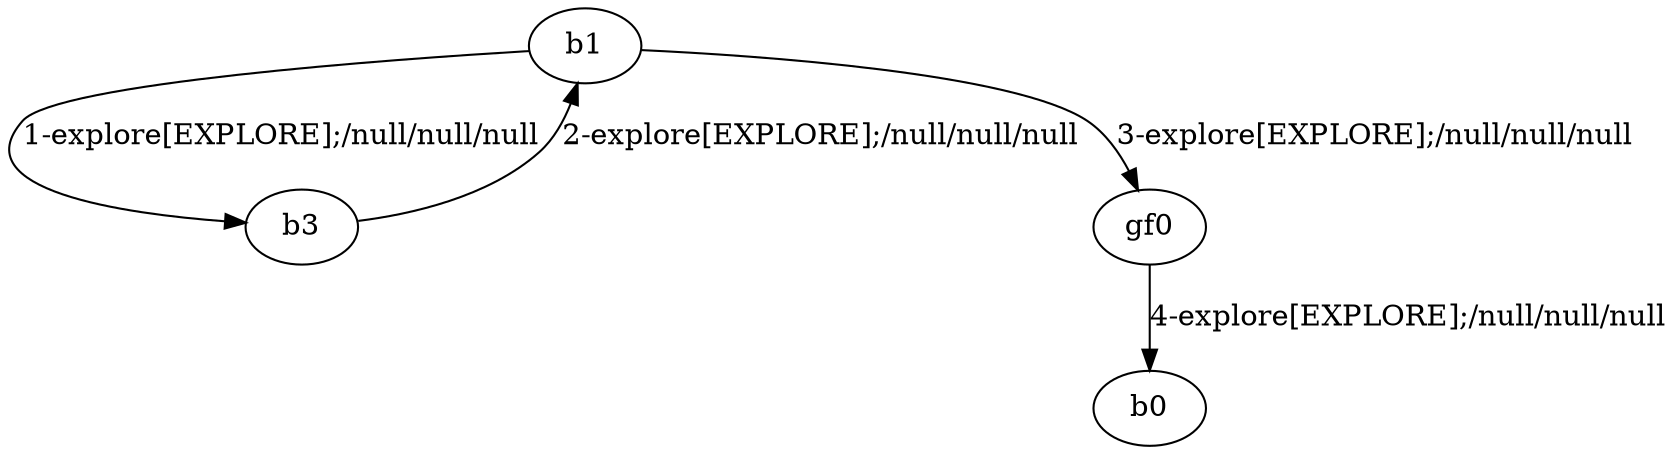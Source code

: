 # Total number of goals covered by this test: 1
# b1 --> b3

digraph g {
"b1" -> "b3" [label = "1-explore[EXPLORE];/null/null/null"];
"b3" -> "b1" [label = "2-explore[EXPLORE];/null/null/null"];
"b1" -> "gf0" [label = "3-explore[EXPLORE];/null/null/null"];
"gf0" -> "b0" [label = "4-explore[EXPLORE];/null/null/null"];
}